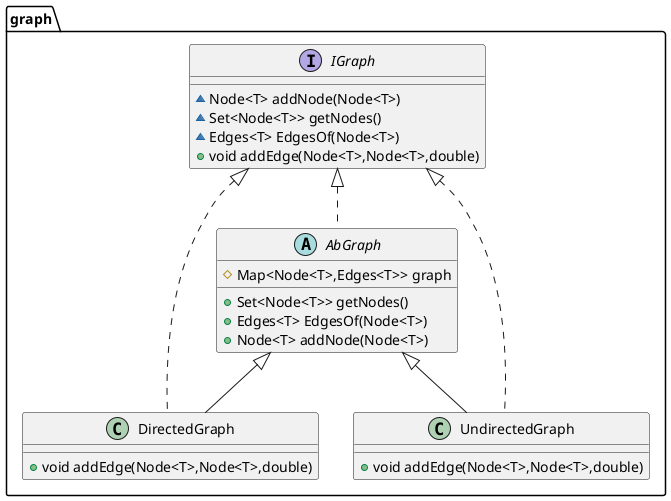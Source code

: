 @startuml
class graph.DirectedGraph {
+ void addEdge(Node<T>,Node<T>,double)
}
class graph.UndirectedGraph {
+ void addEdge(Node<T>,Node<T>,double)
}
abstract class graph.AbGraph {
# Map<Node<T>,Edges<T>> graph
+ Set<Node<T>> getNodes()
+ Edges<T> EdgesOf(Node<T>)
+ Node<T> addNode(Node<T>)
}
interface graph.IGraph {
~ Node<T> addNode(Node<T>)
~ Set<Node<T>> getNodes()
~ Edges<T> EdgesOf(Node<T>)
+ void addEdge(Node<T>,Node<T>,double)
}


graph.IGraph <|.. graph.DirectedGraph
graph.AbGraph <|-- graph.DirectedGraph
graph.IGraph <|.. graph.UndirectedGraph
graph.AbGraph <|-- graph.UndirectedGraph
graph.IGraph <|.. graph.AbGraph
@enduml
